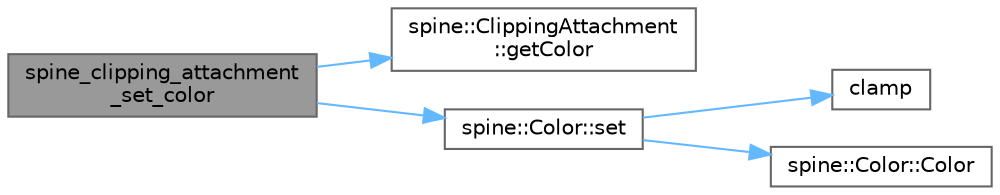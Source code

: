 digraph "spine_clipping_attachment_set_color"
{
 // LATEX_PDF_SIZE
  bgcolor="transparent";
  edge [fontname=Helvetica,fontsize=10,labelfontname=Helvetica,labelfontsize=10];
  node [fontname=Helvetica,fontsize=10,shape=box,height=0.2,width=0.4];
  rankdir="LR";
  Node1 [id="Node000001",label="spine_clipping_attachment\l_set_color",height=0.2,width=0.4,color="gray40", fillcolor="grey60", style="filled", fontcolor="black",tooltip=" "];
  Node1 -> Node2 [id="edge1_Node000001_Node000002",color="steelblue1",style="solid",tooltip=" "];
  Node2 [id="Node000002",label="spine::ClippingAttachment\l::getColor",height=0.2,width=0.4,color="grey40", fillcolor="white", style="filled",URL="$classspine_1_1_clipping_attachment.html#a4af61e7abfbaae7518ffca38c33ba815",tooltip=" "];
  Node1 -> Node3 [id="edge2_Node000001_Node000003",color="steelblue1",style="solid",tooltip=" "];
  Node3 [id="Node000003",label="spine::Color::set",height=0.2,width=0.4,color="grey40", fillcolor="white", style="filled",URL="$classspine_1_1_color.html#ab6f958efe5b82e1edbeac3b39997a6bc",tooltip=" "];
  Node3 -> Node4 [id="edge3_Node000003_Node000004",color="steelblue1",style="solid",tooltip=" "];
  Node4 [id="Node000004",label="clamp",height=0.2,width=0.4,color="grey40", fillcolor="white", style="filled",URL="$runtime_2utility_2utility_8h.html#a91208790b39e8805560d91db557c2f9c",tooltip=" "];
  Node3 -> Node5 [id="edge4_Node000003_Node000005",color="steelblue1",style="solid",tooltip=" "];
  Node5 [id="Node000005",label="spine::Color::Color",height=0.2,width=0.4,color="grey40", fillcolor="white", style="filled",URL="$classspine_1_1_color.html#a33ff85b20fd33062af33a6e1c4dc7d53",tooltip=" "];
}

